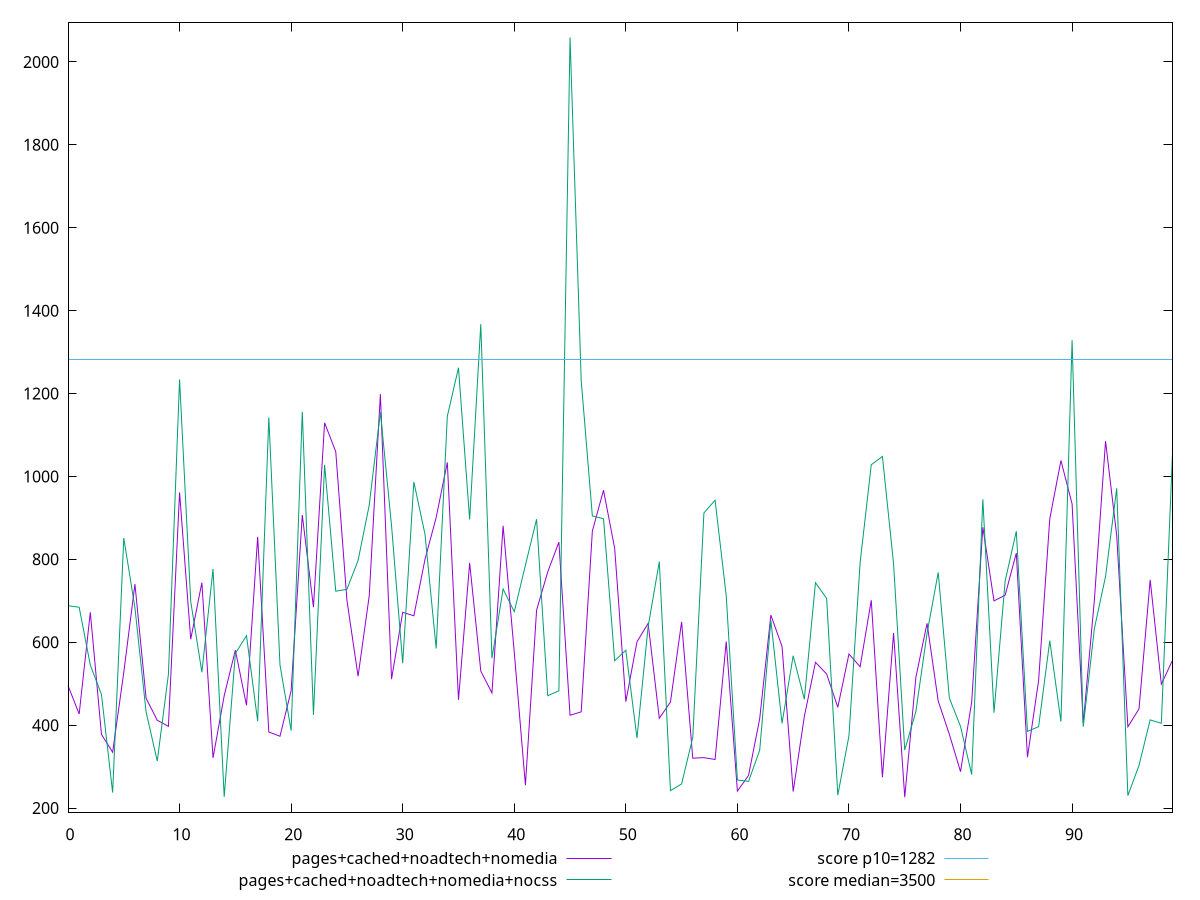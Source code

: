 reset

$pagesCachedNoadtechNomedia <<EOF
0 495.56399999999996
1 427.016
2 672.284
3 377.752
4 334.692
5 527.452
6 740.2760000000001
7 465.016
8 411.828
9 397.15200000000004
10 961.3760000000002
11 607.368
12 743.836
13 321.104
14 471.024
15 581.02
16 447.884
17 854.1800000000001
18 383.58
19 373.316
20 483.048
21 907.0920000000001
22 684.76
23 1129.3600000000001
24 1059.768
25 701.5079999999999
26 517.9959999999999
27 711.992
28 1198.4880000000003
29 511.0960000000001
30 672.2159999999999
31 663.9639999999999
32 800.3600000000001
33 900.9479999999999
34 1033.9120000000003
35 461.17999999999995
36 791.448
37 530.5120000000001
38 477.828
39 881.0559999999998
40 575.7000000000002
41 255.24
42 677.3040000000001
43 769.756
44 841.624
45 423.88399999999996
46 432.15200000000004
47 868.1640000000001
48 966.7800000000001
49 826.732
50 456.74
51 601.0360000000001
52 645.576
53 416.616
54 455.61600000000004
55 649.2519999999998
56 320.332
57 321.688
58 317.2879999999999
59 601.7280000000001
60 240.904
61 278.77599999999995
62 415.596
63 665.4639999999999
64 590.048
65 239.916
66 420.85200000000003
67 551.6400000000001
68 523.4639999999999
69 443.184
70 571.612
71 540.9199999999998
72 701.3000000000001
73 274.47999999999996
74 622.2640000000001
75 226.368
76 515.696
77 645.648
78 458.28
79 377.812
80 287.88
81 455.3399999999999
82 877.7840000000001
83 699.8440000000003
84 713.6280000000002
85 815.108
86 322.716
87 507.972
88 897.8240000000001
89 1038.4120000000003
90 933.7080000000001
91 404.744
92 702.5840000000001
93 1085.0120000000002
94 857.332
95 396.11199999999997
96 439.29200000000003
97 750.604
98 498.95200000000006
99 556.472
EOF

$pagesCachedNoadtechNomediaNocss <<EOF
0 688.2959999999999
1 684.4559999999999
2 545.076
3 473.8639999999999
4 237.46000000000004
5 851.5360000000001
6 682.9399999999998
7 431.94
8 313.36800000000005
9 522.48
10 1233.9959999999999
11 698.5600000000001
12 527.6519999999999
13 776.788
14 227.156
15 572.9960000000001
16 616
17 409.2960000000001
18 1142.4320000000002
19 545.616
20 386.90000000000003
21 1156.052
22 424.86400000000003
23 1028.0520000000001
24 723.2080000000002
25 727.644
26 797.1599999999999
27 930.6960000000001
28 1155.2479999999998
29 881.2760000000001
30 549.348
31 986.8719999999994
32 860.196
33 584.912
34 1145.2480000000003
35 1262.164
36 896.0920000000001
37 1367.484
38 561.4480000000001
39 728.5400000000001
40 673.724
41 785.952
42 896.7919999999999
43 471.024
44 483.016
45 2058.9599999999996
46 1231.624
47 904.6999999999999
48 897.8840000000001
49 555.396
50 580.7840000000001
51 368.98400000000004
52 637.8080000000001
53 794.5720000000001
54 242.036
55 258.32000000000005
56 370.43600000000004
57 912.0400000000001
58 942.6920000000002
59 712.0360000000002
60 267.648
61 264.39599999999996
62 339.48400000000004
63 652.7
64 404.2679999999999
65 567.3959999999998
66 462.53599999999994
67 743.7200000000001
68 705.6
69 231.12
70 374.22800000000007
71 791.8960000000002
72 1028.3
73 1048.2520000000002
74 789.048
75 339.87200000000007
76 433.18799999999993
77 621.58
78 768.4520000000002
79 465.29200000000014
80 397.072
81 280.788
82 944.9400000000002
83 430.03600000000006
84 747.7240000000002
85 867.8720000000002
86 384.9440000000001
87 396.412
88 604.02
89 408.696
90 1328.748
91 396.34000000000003
92 633.316
93 758.8280000000001
94 971.46
95 230.07999999999998
96 303.192
97 412.736
98 404.53600000000006
99 1055.5839999999996
EOF

set key outside below
set xrange [0:99]
set yrange [189.71616:2095.6118399999996]
set trange [189.71616:2095.6118399999996]
set terminal svg size 640, 520 enhanced background rgb 'white'
set output "report_00015_2021-02-09T16-11-33.973Z/bootup-time/comparison/line/3_vs_4.svg"

plot $pagesCachedNoadtechNomedia title "pages+cached+noadtech+nomedia" with line, \
     $pagesCachedNoadtechNomediaNocss title "pages+cached+noadtech+nomedia+nocss" with line, \
     1282 title "score p10=1282", \
     3500 title "score median=3500"

reset
